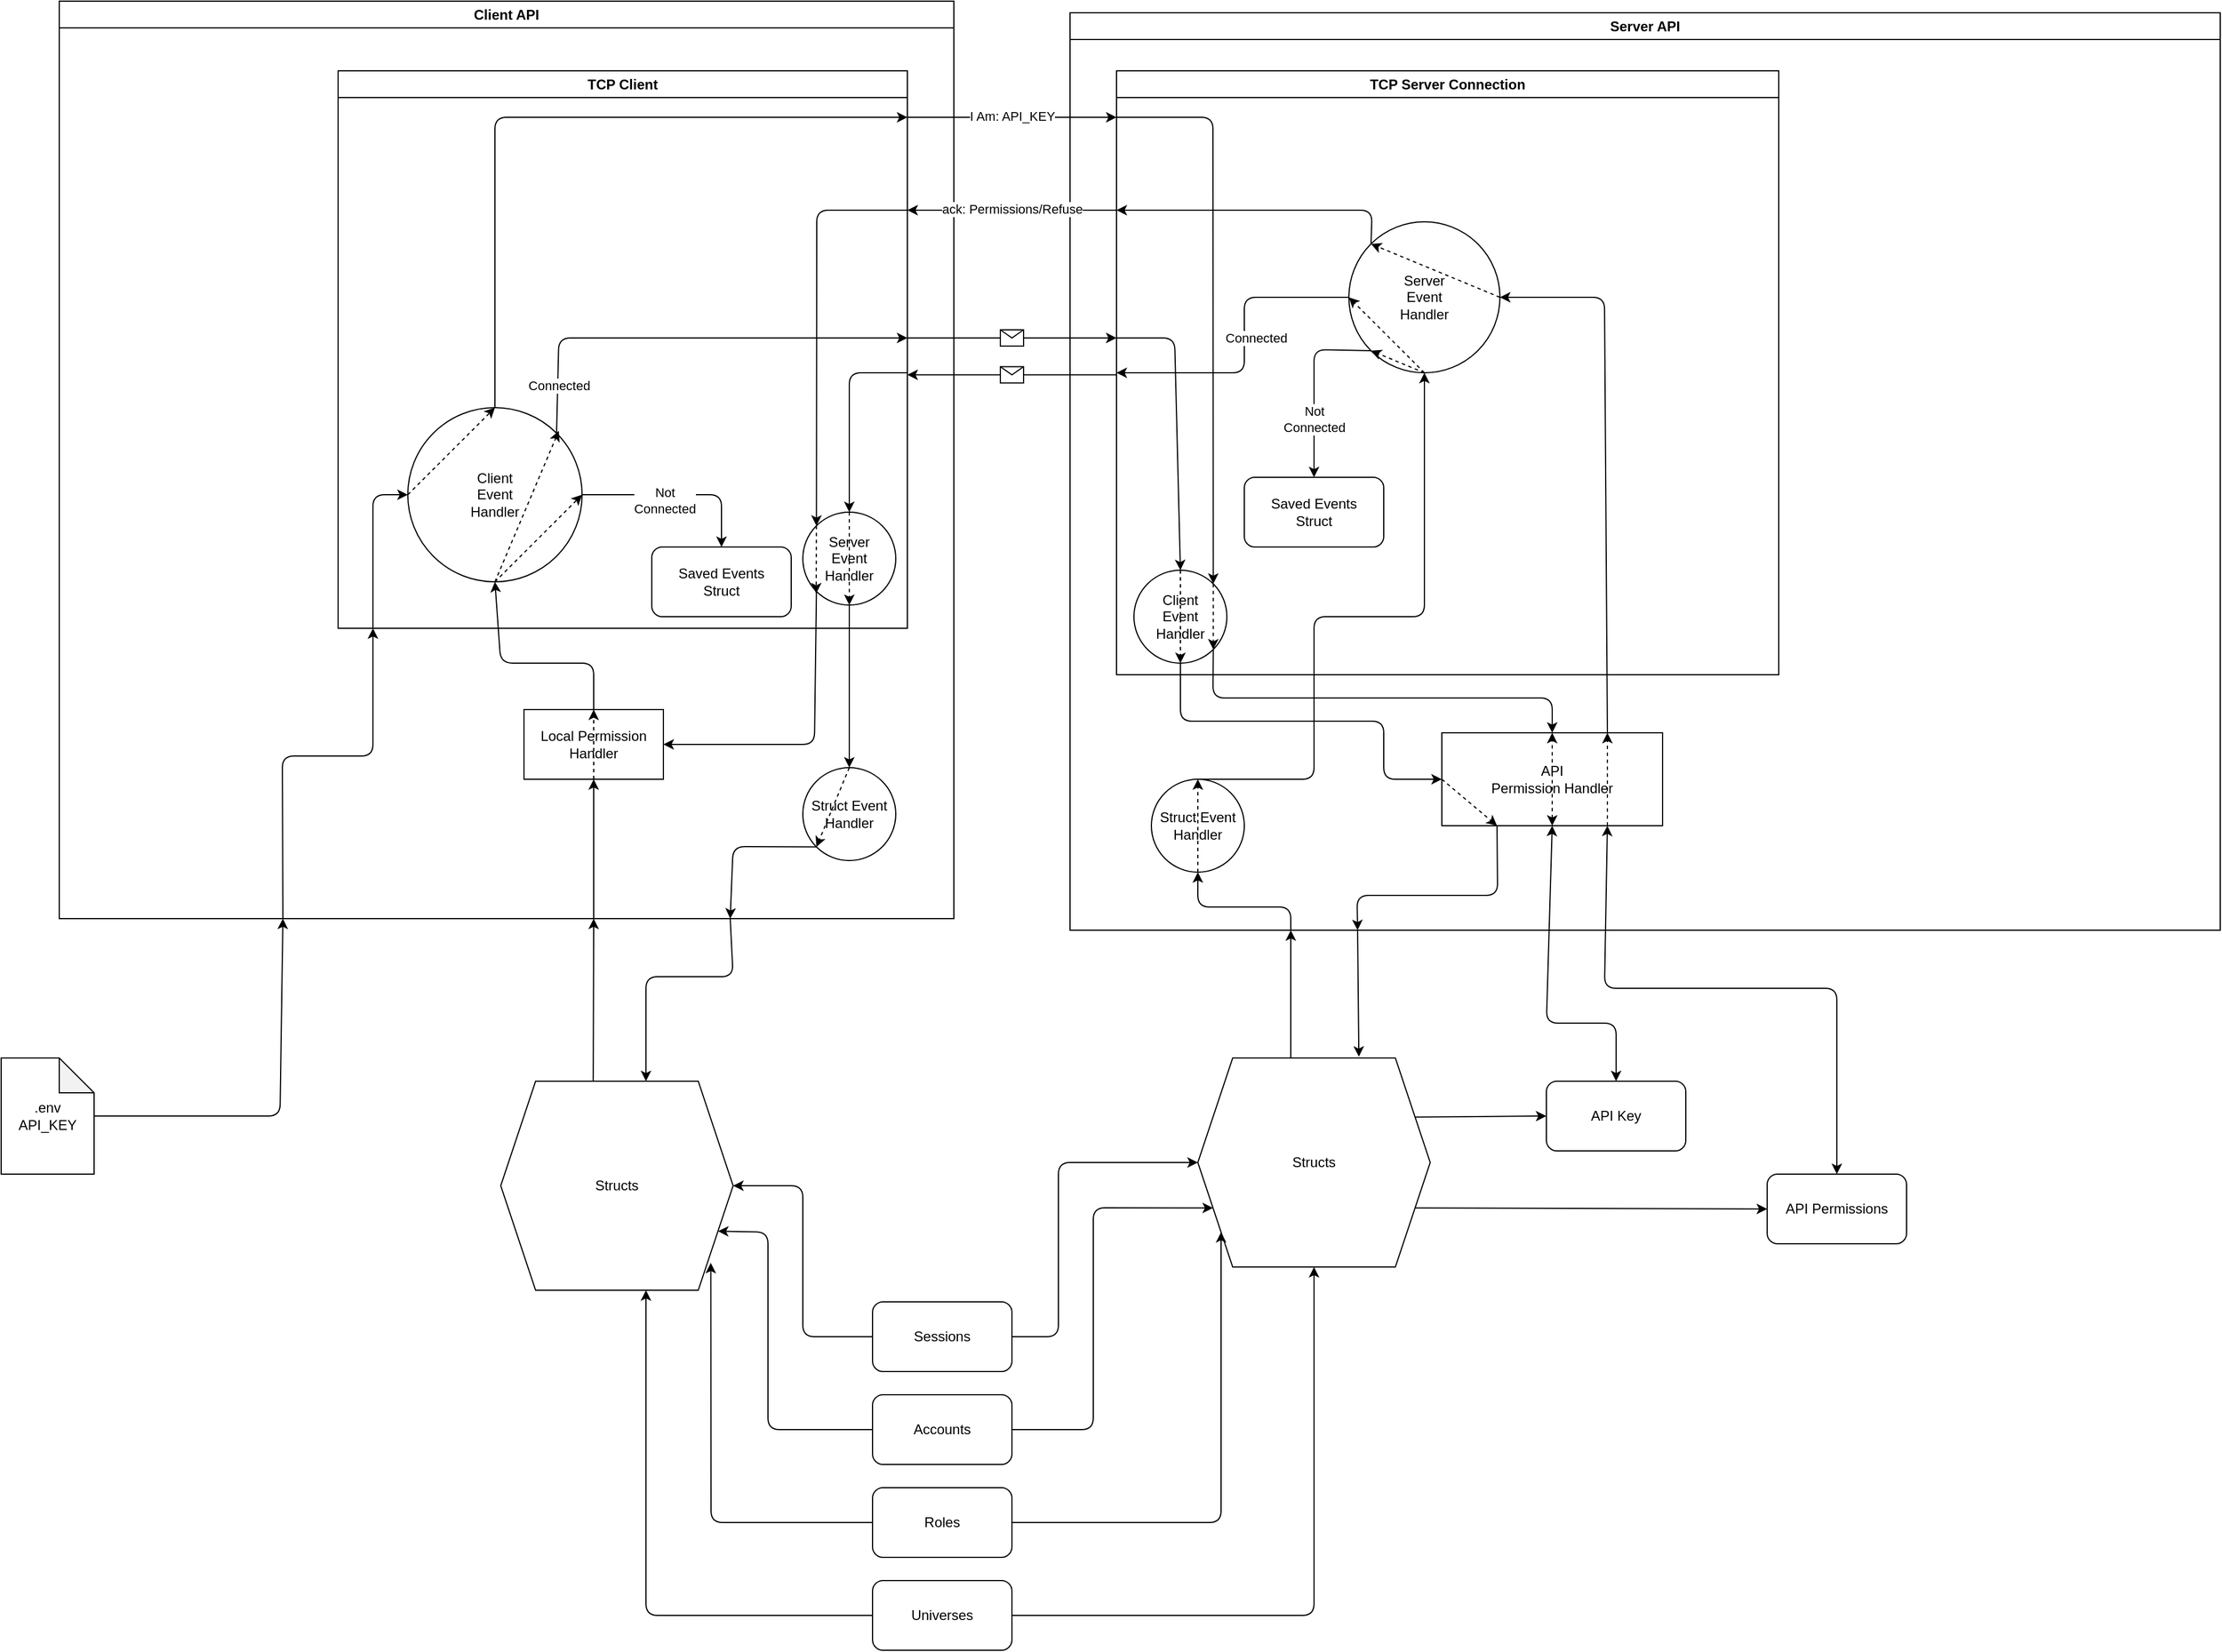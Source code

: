 <mxfile>
    <diagram id="0Ge_vEWR1y6kYX0ik1sp" name="Page-1">
        <mxGraphModel dx="4142" dy="1406" grid="1" gridSize="10" guides="1" tooltips="1" connect="1" arrows="1" fold="1" page="1" pageScale="1" pageWidth="850" pageHeight="1100" math="0" shadow="0">
            <root>
                <mxCell id="0"/>
                <mxCell id="1" parent="0"/>
                <mxCell id="25" style="edgeStyle=none;html=1;exitX=0.75;exitY=1;exitDx=0;exitDy=0;entryX=0.625;entryY=0;entryDx=0;entryDy=0;" parent="1" source="5" target="8" edge="1">
                    <mxGeometry relative="1" as="geometry">
                        <Array as="points">
                            <mxPoint x="-850" y="870"/>
                            <mxPoint x="-925" y="870"/>
                        </Array>
                    </mxGeometry>
                </mxCell>
                <mxCell id="5" value="Client API" style="swimlane;whiteSpace=wrap;html=1;" parent="1" vertex="1">
                    <mxGeometry x="-1430" y="30" width="770" height="790" as="geometry"/>
                </mxCell>
                <mxCell id="4" value="TCP Client" style="swimlane;whiteSpace=wrap;html=1;" parent="5" vertex="1">
                    <mxGeometry x="240" y="60" width="490" height="480" as="geometry"/>
                </mxCell>
                <mxCell id="115" style="edgeStyle=none;html=1;entryX=0.5;entryY=0;entryDx=0;entryDy=0;exitX=1;exitY=0.5;exitDx=0;exitDy=0;" parent="4" source="33" target="159" edge="1">
                    <mxGeometry relative="1" as="geometry">
                        <Array as="points">
                            <mxPoint x="260" y="365"/>
                            <mxPoint x="330" y="365"/>
                        </Array>
                        <mxPoint x="309.12" y="414.4" as="targetPoint"/>
                    </mxGeometry>
                </mxCell>
                <mxCell id="116" value="Not&lt;br&gt;Connected" style="edgeLabel;html=1;align=center;verticalAlign=middle;resizable=0;points=[];" parent="115" vertex="1" connectable="0">
                    <mxGeometry x="-0.23" relative="1" as="geometry">
                        <mxPoint x="7" y="5" as="offset"/>
                    </mxGeometry>
                </mxCell>
                <mxCell id="33" value="Client&lt;br&gt;Event&lt;br&gt;Handler" style="ellipse;whiteSpace=wrap;html=1;aspect=fixed;" parent="4" vertex="1">
                    <mxGeometry x="60" y="290" width="150" height="150" as="geometry"/>
                </mxCell>
                <mxCell id="102" value="" style="endArrow=classic;html=1;entryX=0.5;entryY=0;entryDx=0;entryDy=0;" parent="4" target="100" edge="1">
                    <mxGeometry width="50" height="50" relative="1" as="geometry">
                        <mxPoint x="490" y="260" as="sourcePoint"/>
                        <mxPoint x="480" y="290" as="targetPoint"/>
                        <Array as="points">
                            <mxPoint x="440" y="260"/>
                        </Array>
                    </mxGeometry>
                </mxCell>
                <mxCell id="100" value="Server&lt;br&gt;Event&lt;br&gt;Handler" style="ellipse;whiteSpace=wrap;html=1;aspect=fixed;" parent="4" vertex="1">
                    <mxGeometry x="400" y="380" width="80" height="80" as="geometry"/>
                </mxCell>
                <mxCell id="107" style="edgeStyle=none;html=1;exitX=1;exitY=0.25;exitDx=0;exitDy=0;entryX=0;entryY=0;entryDx=0;entryDy=0;" parent="4" source="4" target="100" edge="1">
                    <mxGeometry relative="1" as="geometry">
                        <Array as="points">
                            <mxPoint x="412" y="120"/>
                        </Array>
                    </mxGeometry>
                </mxCell>
                <mxCell id="121" style="edgeStyle=none;html=1;entryX=0;entryY=0.5;entryDx=0;entryDy=0;" parent="4" target="33" edge="1">
                    <mxGeometry relative="1" as="geometry">
                        <mxPoint x="30" y="480" as="sourcePoint"/>
                        <Array as="points">
                            <mxPoint x="30" y="365"/>
                        </Array>
                    </mxGeometry>
                </mxCell>
                <mxCell id="123" style="edgeStyle=none;html=1;exitX=0;exitY=0.5;exitDx=0;exitDy=0;entryX=0.5;entryY=0;entryDx=0;entryDy=0;dashed=1;" parent="4" source="33" target="33" edge="1">
                    <mxGeometry relative="1" as="geometry"/>
                </mxCell>
                <mxCell id="125" style="edgeStyle=none;html=1;exitX=0.5;exitY=1;exitDx=0;exitDy=0;entryX=1;entryY=0.5;entryDx=0;entryDy=0;dashed=1;" parent="4" source="33" target="33" edge="1">
                    <mxGeometry relative="1" as="geometry"/>
                </mxCell>
                <mxCell id="159" value="Saved Events&lt;br&gt;Struct" style="rounded=1;whiteSpace=wrap;html=1;" vertex="1" parent="4">
                    <mxGeometry x="270" y="410" width="120" height="60" as="geometry"/>
                </mxCell>
                <mxCell id="37" style="edgeStyle=none;html=1;entryX=0.5;entryY=1;entryDx=0;entryDy=0;exitX=0.5;exitY=0;exitDx=0;exitDy=0;" parent="5" source="35" target="33" edge="1">
                    <mxGeometry relative="1" as="geometry">
                        <mxPoint x="540" y="610" as="sourcePoint"/>
                        <Array as="points">
                            <mxPoint x="460" y="570"/>
                            <mxPoint x="380" y="570"/>
                        </Array>
                    </mxGeometry>
                </mxCell>
                <mxCell id="35" value="Local Permission Handler" style="rounded=0;whiteSpace=wrap;html=1;" parent="5" vertex="1">
                    <mxGeometry x="400" y="610" width="120" height="60" as="geometry"/>
                </mxCell>
                <mxCell id="80" style="edgeStyle=none;html=1;exitX=0.5;exitY=1;exitDx=0;exitDy=0;entryX=0.5;entryY=0;entryDx=0;entryDy=0;dashed=1;" parent="5" source="35" target="35" edge="1">
                    <mxGeometry relative="1" as="geometry"/>
                </mxCell>
                <mxCell id="105" style="edgeStyle=none;html=1;exitX=0;exitY=1;exitDx=0;exitDy=0;entryX=0.75;entryY=1;entryDx=0;entryDy=0;" parent="5" source="104" target="5" edge="1">
                    <mxGeometry relative="1" as="geometry">
                        <Array as="points">
                            <mxPoint x="580" y="728"/>
                        </Array>
                    </mxGeometry>
                </mxCell>
                <mxCell id="104" value="Struct Event&lt;br&gt;Handler" style="ellipse;whiteSpace=wrap;html=1;aspect=fixed;" parent="5" vertex="1">
                    <mxGeometry x="640" y="660" width="80" height="80" as="geometry"/>
                </mxCell>
                <mxCell id="106" style="edgeStyle=none;html=1;exitX=0.5;exitY=1;exitDx=0;exitDy=0;" parent="5" source="100" target="104" edge="1">
                    <mxGeometry relative="1" as="geometry"/>
                </mxCell>
                <mxCell id="108" style="edgeStyle=none;html=1;exitX=0;exitY=1;exitDx=0;exitDy=0;" parent="5" source="100" target="35" edge="1">
                    <mxGeometry relative="1" as="geometry">
                        <Array as="points">
                            <mxPoint x="650" y="640"/>
                        </Array>
                    </mxGeometry>
                </mxCell>
                <mxCell id="120" style="edgeStyle=none;html=1;exitX=0.25;exitY=1;exitDx=0;exitDy=0;" parent="5" source="5" edge="1">
                    <mxGeometry relative="1" as="geometry">
                        <mxPoint x="270" y="540" as="targetPoint"/>
                        <Array as="points">
                            <mxPoint x="192" y="650"/>
                            <mxPoint x="270" y="650"/>
                        </Array>
                    </mxGeometry>
                </mxCell>
                <mxCell id="126" style="edgeStyle=none;html=1;exitX=0.5;exitY=0;exitDx=0;exitDy=0;entryX=0;entryY=1;entryDx=0;entryDy=0;dashed=1;" parent="5" source="104" target="104" edge="1">
                    <mxGeometry relative="1" as="geometry"/>
                </mxCell>
                <mxCell id="27" style="edgeStyle=none;html=1;exitX=0.25;exitY=1;exitDx=0;exitDy=0;entryX=0.693;entryY=-0.006;entryDx=0;entryDy=0;entryPerimeter=0;" parent="1" source="6" target="9" edge="1">
                    <mxGeometry relative="1" as="geometry"/>
                </mxCell>
                <mxCell id="6" value="Server API" style="swimlane;whiteSpace=wrap;html=1;" parent="1" vertex="1">
                    <mxGeometry x="-560" y="40" width="990" height="790" as="geometry"/>
                </mxCell>
                <mxCell id="7" value="TCP Server Connection" style="swimlane;whiteSpace=wrap;html=1;" parent="6" vertex="1">
                    <mxGeometry x="40" y="50" width="570" height="520" as="geometry"/>
                </mxCell>
                <mxCell id="128" style="edgeStyle=none;html=1;exitX=0;exitY=0;exitDx=0;exitDy=0;" parent="7" source="34" edge="1">
                    <mxGeometry relative="1" as="geometry">
                        <mxPoint y="120" as="targetPoint"/>
                        <Array as="points">
                            <mxPoint x="220" y="120"/>
                        </Array>
                    </mxGeometry>
                </mxCell>
                <mxCell id="132" style="edgeStyle=none;html=1;exitX=0;exitY=1;exitDx=0;exitDy=0;entryX=0.5;entryY=0;entryDx=0;entryDy=0;" parent="7" source="34" target="160" edge="1">
                    <mxGeometry relative="1" as="geometry">
                        <Array as="points">
                            <mxPoint x="170" y="240"/>
                        </Array>
                        <mxPoint x="170" y="330" as="targetPoint"/>
                    </mxGeometry>
                </mxCell>
                <mxCell id="134" value="Not&lt;br&gt;Connected" style="edgeLabel;html=1;align=center;verticalAlign=middle;resizable=0;points=[];" parent="132" vertex="1" connectable="0">
                    <mxGeometry x="-0.24" y="-1" relative="1" as="geometry">
                        <mxPoint x="1" y="48" as="offset"/>
                    </mxGeometry>
                </mxCell>
                <mxCell id="34" value="Server&lt;br&gt;Event&lt;br&gt;Handler" style="ellipse;whiteSpace=wrap;html=1;aspect=fixed;" parent="7" vertex="1">
                    <mxGeometry x="200" y="130" width="130" height="130" as="geometry"/>
                </mxCell>
                <mxCell id="111" value="Client&lt;br&gt;Event&lt;br&gt;Handler" style="ellipse;whiteSpace=wrap;html=1;aspect=fixed;" parent="7" vertex="1">
                    <mxGeometry x="15" y="430" width="80" height="80" as="geometry"/>
                </mxCell>
                <mxCell id="127" style="edgeStyle=none;html=1;exitX=0.5;exitY=0;exitDx=0;exitDy=0;entryX=0.5;entryY=1;entryDx=0;entryDy=0;dashed=1;" parent="7" source="111" target="111" edge="1">
                    <mxGeometry relative="1" as="geometry"/>
                </mxCell>
                <mxCell id="131" style="edgeStyle=none;html=1;exitX=1;exitY=0.5;exitDx=0;exitDy=0;entryX=0;entryY=0;entryDx=0;entryDy=0;dashed=1;" parent="7" source="34" target="34" edge="1">
                    <mxGeometry relative="1" as="geometry"/>
                </mxCell>
                <mxCell id="139" style="edgeStyle=none;html=1;exitX=0.5;exitY=1;exitDx=0;exitDy=0;entryX=0;entryY=0.5;entryDx=0;entryDy=0;dashed=1;" parent="7" source="34" target="34" edge="1">
                    <mxGeometry relative="1" as="geometry"/>
                </mxCell>
                <mxCell id="140" style="edgeStyle=none;html=1;exitX=0.5;exitY=1;exitDx=0;exitDy=0;entryX=0;entryY=1;entryDx=0;entryDy=0;dashed=1;" parent="7" source="34" target="34" edge="1">
                    <mxGeometry relative="1" as="geometry"/>
                </mxCell>
                <mxCell id="143" style="edgeStyle=none;html=1;exitX=1;exitY=0;exitDx=0;exitDy=0;entryX=1;entryY=1;entryDx=0;entryDy=0;dashed=1;" parent="7" source="111" target="111" edge="1">
                    <mxGeometry relative="1" as="geometry"/>
                </mxCell>
                <mxCell id="160" value="Saved Events&lt;br&gt;Struct" style="rounded=1;whiteSpace=wrap;html=1;" vertex="1" parent="7">
                    <mxGeometry x="110" y="350" width="120" height="60" as="geometry"/>
                </mxCell>
                <mxCell id="144" style="edgeStyle=none;html=1;exitX=0.25;exitY=1;exitDx=0;exitDy=0;entryX=0.25;entryY=1;entryDx=0;entryDy=0;" parent="6" source="94" target="6" edge="1">
                    <mxGeometry relative="1" as="geometry">
                        <Array as="points">
                            <mxPoint x="368" y="760"/>
                            <mxPoint x="247" y="760"/>
                        </Array>
                    </mxGeometry>
                </mxCell>
                <mxCell id="154" style="edgeStyle=none;html=1;exitX=0.75;exitY=0;exitDx=0;exitDy=0;entryX=1;entryY=0.5;entryDx=0;entryDy=0;" parent="6" source="94" target="34" edge="1">
                    <mxGeometry relative="1" as="geometry">
                        <Array as="points">
                            <mxPoint x="460" y="245"/>
                        </Array>
                    </mxGeometry>
                </mxCell>
                <mxCell id="94" value="API&lt;br&gt;Permission Handler" style="rounded=0;whiteSpace=wrap;html=1;" parent="6" vertex="1">
                    <mxGeometry x="320" y="620" width="190" height="80" as="geometry"/>
                </mxCell>
                <mxCell id="119" style="edgeStyle=none;html=1;exitX=0.5;exitY=1;exitDx=0;exitDy=0;entryX=0;entryY=0.5;entryDx=0;entryDy=0;" parent="6" source="111" target="94" edge="1">
                    <mxGeometry relative="1" as="geometry">
                        <Array as="points">
                            <mxPoint x="95" y="610"/>
                            <mxPoint x="270" y="610"/>
                            <mxPoint x="270" y="660"/>
                        </Array>
                    </mxGeometry>
                </mxCell>
                <mxCell id="138" style="edgeStyle=none;html=1;exitX=0.5;exitY=0;exitDx=0;exitDy=0;entryX=0.5;entryY=1;entryDx=0;entryDy=0;" parent="6" source="135" target="34" edge="1">
                    <mxGeometry relative="1" as="geometry">
                        <Array as="points">
                            <mxPoint x="210" y="660"/>
                            <mxPoint x="210" y="520"/>
                            <mxPoint x="305" y="520"/>
                        </Array>
                    </mxGeometry>
                </mxCell>
                <mxCell id="135" value="Struct Event&lt;br&gt;Handler" style="ellipse;whiteSpace=wrap;html=1;aspect=fixed;" parent="6" vertex="1">
                    <mxGeometry x="70" y="660" width="80" height="80" as="geometry"/>
                </mxCell>
                <mxCell id="137" style="edgeStyle=none;html=1;exitX=0.5;exitY=1;exitDx=0;exitDy=0;entryX=0.5;entryY=0;entryDx=0;entryDy=0;dashed=1;" parent="6" source="135" target="135" edge="1">
                    <mxGeometry relative="1" as="geometry"/>
                </mxCell>
                <mxCell id="145" style="edgeStyle=none;html=1;exitX=0;exitY=0.5;exitDx=0;exitDy=0;entryX=0.25;entryY=1;entryDx=0;entryDy=0;dashed=1;" parent="6" source="94" target="94" edge="1">
                    <mxGeometry relative="1" as="geometry"/>
                </mxCell>
                <mxCell id="151" style="edgeStyle=none;html=1;exitX=0.5;exitY=1;exitDx=0;exitDy=0;entryX=0.5;entryY=0;entryDx=0;entryDy=0;dashed=1;endArrow=classic;startArrow=classic;" parent="6" source="94" target="94" edge="1">
                    <mxGeometry relative="1" as="geometry"/>
                </mxCell>
                <mxCell id="152" style="edgeStyle=none;html=1;exitX=0.75;exitY=1;exitDx=0;exitDy=0;entryX=0.75;entryY=0;entryDx=0;entryDy=0;dashed=1;" parent="6" source="94" target="94" edge="1">
                    <mxGeometry relative="1" as="geometry"/>
                </mxCell>
                <mxCell id="153" style="edgeStyle=none;html=1;exitX=1;exitY=1;exitDx=0;exitDy=0;entryX=0.5;entryY=0;entryDx=0;entryDy=0;" parent="6" source="111" target="94" edge="1">
                    <mxGeometry relative="1" as="geometry">
                        <Array as="points">
                            <mxPoint x="123" y="590"/>
                            <mxPoint x="415" y="590"/>
                        </Array>
                    </mxGeometry>
                </mxCell>
                <mxCell id="8" value="Structs" style="shape=hexagon;perimeter=hexagonPerimeter2;whiteSpace=wrap;html=1;fixedSize=1;size=30;" parent="1" vertex="1">
                    <mxGeometry x="-1050" y="960" width="200" height="180" as="geometry"/>
                </mxCell>
                <mxCell id="16" style="edgeStyle=none;html=1;exitX=1;exitY=0.25;exitDx=0;exitDy=0;entryX=0;entryY=0.5;entryDx=0;entryDy=0;" parent="1" source="9" target="10" edge="1">
                    <mxGeometry relative="1" as="geometry"/>
                </mxCell>
                <mxCell id="17" style="edgeStyle=none;html=1;exitX=1;exitY=0.75;exitDx=0;exitDy=0;entryX=0;entryY=0.5;entryDx=0;entryDy=0;" parent="1" source="9" target="12" edge="1">
                    <mxGeometry relative="1" as="geometry"/>
                </mxCell>
                <mxCell id="26" style="edgeStyle=none;html=1;exitX=0.4;exitY=-0.003;exitDx=0;exitDy=0;exitPerimeter=0;" parent="1" source="9" edge="1">
                    <mxGeometry relative="1" as="geometry">
                        <mxPoint x="-370" y="830" as="targetPoint"/>
                    </mxGeometry>
                </mxCell>
                <mxCell id="9" value="Structs" style="shape=hexagon;perimeter=hexagonPerimeter2;whiteSpace=wrap;html=1;fixedSize=1;size=30;" parent="1" vertex="1">
                    <mxGeometry x="-450" y="940" width="200" height="180" as="geometry"/>
                </mxCell>
                <mxCell id="10" value="API Key" style="rounded=1;whiteSpace=wrap;html=1;" parent="1" vertex="1">
                    <mxGeometry x="-150" y="960" width="120" height="60" as="geometry"/>
                </mxCell>
                <mxCell id="12" value="API Permissions" style="rounded=1;whiteSpace=wrap;html=1;" parent="1" vertex="1">
                    <mxGeometry x="40" y="1040" width="120" height="60" as="geometry"/>
                </mxCell>
                <mxCell id="20" style="edgeStyle=none;html=1;entryX=0.25;entryY=1;entryDx=0;entryDy=0;" parent="1" source="19" target="5" edge="1">
                    <mxGeometry relative="1" as="geometry">
                        <Array as="points">
                            <mxPoint x="-1240" y="990"/>
                        </Array>
                    </mxGeometry>
                </mxCell>
                <mxCell id="19" value=".env&lt;br&gt;API_KEY" style="shape=note;whiteSpace=wrap;html=1;backgroundOutline=1;darkOpacity=0.05;" parent="1" vertex="1">
                    <mxGeometry x="-1480" y="940" width="80" height="100" as="geometry"/>
                </mxCell>
                <mxCell id="28" value="" style="endArrow=classic;html=1;" parent="1" edge="1">
                    <mxGeometry width="50" height="50" relative="1" as="geometry">
                        <mxPoint x="-700" y="130" as="sourcePoint"/>
                        <mxPoint x="-520" y="130" as="targetPoint"/>
                    </mxGeometry>
                </mxCell>
                <mxCell id="30" value="I Am: API_KEY" style="edgeLabel;html=1;align=center;verticalAlign=middle;resizable=0;points=[];" parent="28" vertex="1" connectable="0">
                    <mxGeometry x="-0.169" y="1" relative="1" as="geometry">
                        <mxPoint x="15" as="offset"/>
                    </mxGeometry>
                </mxCell>
                <mxCell id="31" style="edgeStyle=none;html=1;entryX=1;entryY=0.25;entryDx=0;entryDy=0;" parent="1" target="4" edge="1">
                    <mxGeometry relative="1" as="geometry">
                        <mxPoint x="-520" y="210" as="sourcePoint"/>
                    </mxGeometry>
                </mxCell>
                <mxCell id="32" value="ack: Permissions/Refuse" style="edgeLabel;html=1;align=center;verticalAlign=middle;resizable=0;points=[];" parent="31" vertex="1" connectable="0">
                    <mxGeometry x="0.333" y="-1" relative="1" as="geometry">
                        <mxPoint x="30" as="offset"/>
                    </mxGeometry>
                </mxCell>
                <mxCell id="66" value="" style="edgeStyle=none;html=1;exitX=0;exitY=0.5;exitDx=0;exitDy=0;entryX=1;entryY=0.75;entryDx=0;entryDy=0;" parent="1" source="41" target="8" edge="1">
                    <mxGeometry x="-0.619" y="69" relative="1" as="geometry">
                        <Array as="points">
                            <mxPoint x="-820" y="1260"/>
                            <mxPoint x="-820" y="1090"/>
                        </Array>
                        <mxPoint as="offset"/>
                    </mxGeometry>
                </mxCell>
                <mxCell id="67" style="edgeStyle=none;html=1;exitX=1;exitY=0.5;exitDx=0;exitDy=0;entryX=0;entryY=0.75;entryDx=0;entryDy=0;" parent="1" source="41" target="9" edge="1">
                    <mxGeometry relative="1" as="geometry">
                        <Array as="points">
                            <mxPoint x="-540" y="1260"/>
                            <mxPoint x="-540" y="1069"/>
                        </Array>
                    </mxGeometry>
                </mxCell>
                <mxCell id="41" value="Accounts" style="rounded=1;whiteSpace=wrap;html=1;" parent="1" vertex="1">
                    <mxGeometry x="-730" y="1230" width="120" height="60" as="geometry"/>
                </mxCell>
                <mxCell id="68" style="edgeStyle=none;html=1;exitX=0;exitY=0.5;exitDx=0;exitDy=0;entryX=0.904;entryY=0.869;entryDx=0;entryDy=0;entryPerimeter=0;" parent="1" source="42" target="8" edge="1">
                    <mxGeometry relative="1" as="geometry">
                        <Array as="points">
                            <mxPoint x="-869" y="1340"/>
                        </Array>
                    </mxGeometry>
                </mxCell>
                <mxCell id="69" style="edgeStyle=none;html=1;exitX=1;exitY=0.5;exitDx=0;exitDy=0;entryX=0.1;entryY=0.833;entryDx=0;entryDy=0;entryPerimeter=0;" parent="1" source="42" target="9" edge="1">
                    <mxGeometry relative="1" as="geometry">
                        <Array as="points">
                            <mxPoint x="-430" y="1340"/>
                        </Array>
                    </mxGeometry>
                </mxCell>
                <mxCell id="42" value="Roles" style="rounded=1;whiteSpace=wrap;html=1;" parent="1" vertex="1">
                    <mxGeometry x="-730" y="1310" width="120" height="60" as="geometry"/>
                </mxCell>
                <mxCell id="70" style="edgeStyle=none;html=1;exitX=0;exitY=0.5;exitDx=0;exitDy=0;entryX=0.625;entryY=1;entryDx=0;entryDy=0;" parent="1" source="43" target="8" edge="1">
                    <mxGeometry relative="1" as="geometry">
                        <Array as="points">
                            <mxPoint x="-925" y="1420"/>
                        </Array>
                    </mxGeometry>
                </mxCell>
                <mxCell id="72" style="edgeStyle=none;html=1;exitX=1;exitY=0.5;exitDx=0;exitDy=0;" parent="1" source="43" target="9" edge="1">
                    <mxGeometry relative="1" as="geometry">
                        <Array as="points">
                            <mxPoint x="-350" y="1420"/>
                        </Array>
                    </mxGeometry>
                </mxCell>
                <mxCell id="43" value="Universes" style="rounded=1;whiteSpace=wrap;html=1;" parent="1" vertex="1">
                    <mxGeometry x="-730" y="1390" width="120" height="60" as="geometry"/>
                </mxCell>
                <mxCell id="64" style="edgeStyle=none;html=1;exitX=0;exitY=0.5;exitDx=0;exitDy=0;entryX=1;entryY=0.5;entryDx=0;entryDy=0;" parent="1" source="44" target="8" edge="1">
                    <mxGeometry relative="1" as="geometry">
                        <Array as="points">
                            <mxPoint x="-790" y="1180"/>
                            <mxPoint x="-790" y="1050"/>
                        </Array>
                    </mxGeometry>
                </mxCell>
                <mxCell id="65" style="edgeStyle=none;html=1;exitX=1;exitY=0.5;exitDx=0;exitDy=0;entryX=0;entryY=0.5;entryDx=0;entryDy=0;" parent="1" source="44" target="9" edge="1">
                    <mxGeometry relative="1" as="geometry">
                        <Array as="points">
                            <mxPoint x="-570" y="1180"/>
                            <mxPoint x="-570" y="1030"/>
                        </Array>
                    </mxGeometry>
                </mxCell>
                <mxCell id="44" value="Sessions" style="rounded=1;whiteSpace=wrap;html=1;" parent="1" vertex="1">
                    <mxGeometry x="-730" y="1150" width="120" height="60" as="geometry"/>
                </mxCell>
                <mxCell id="92" value="" style="endArrow=classic;html=1;" parent="1" edge="1">
                    <mxGeometry relative="1" as="geometry">
                        <mxPoint x="-520" y="351.74" as="sourcePoint"/>
                        <mxPoint x="-700" y="351.74" as="targetPoint"/>
                    </mxGeometry>
                </mxCell>
                <mxCell id="93" value="" style="shape=message;html=1;outlineConnect=0;" parent="92" vertex="1">
                    <mxGeometry width="20" height="14" relative="1" as="geometry">
                        <mxPoint x="-10" y="-7" as="offset"/>
                    </mxGeometry>
                </mxCell>
                <mxCell id="90" value="" style="endArrow=classic;html=1;" parent="1" edge="1">
                    <mxGeometry relative="1" as="geometry">
                        <mxPoint x="-700" y="320" as="sourcePoint"/>
                        <mxPoint x="-520" y="320" as="targetPoint"/>
                    </mxGeometry>
                </mxCell>
                <mxCell id="91" value="" style="shape=message;html=1;outlineConnect=0;" parent="90" vertex="1">
                    <mxGeometry width="20" height="14" relative="1" as="geometry">
                        <mxPoint x="-10" y="-7" as="offset"/>
                    </mxGeometry>
                </mxCell>
                <mxCell id="109" style="edgeStyle=none;html=1;exitX=0;exitY=0;exitDx=0;exitDy=0;dashed=1;" parent="1" source="100" edge="1">
                    <mxGeometry relative="1" as="geometry">
                        <mxPoint x="-778.5" y="540.0" as="targetPoint"/>
                    </mxGeometry>
                </mxCell>
                <mxCell id="110" style="edgeStyle=none;html=1;exitX=0.5;exitY=0;exitDx=0;exitDy=0;dashed=1;" parent="1" source="100" edge="1">
                    <mxGeometry relative="1" as="geometry">
                        <mxPoint x="-749.982" y="550.0" as="targetPoint"/>
                    </mxGeometry>
                </mxCell>
                <mxCell id="112" style="edgeStyle=none;html=1;exitX=0.5;exitY=0;exitDx=0;exitDy=0;entryX=0.5;entryY=0;entryDx=0;entryDy=0;" parent="1" target="111" edge="1">
                    <mxGeometry relative="1" as="geometry">
                        <mxPoint x="-520" y="320" as="sourcePoint"/>
                        <Array as="points">
                            <mxPoint x="-470" y="320"/>
                        </Array>
                    </mxGeometry>
                </mxCell>
                <mxCell id="113" style="edgeStyle=none;html=1;exitX=1;exitY=0;exitDx=0;exitDy=0;" parent="1" source="33" edge="1">
                    <mxGeometry relative="1" as="geometry">
                        <mxPoint x="-700" y="320" as="targetPoint"/>
                        <Array as="points">
                            <mxPoint x="-1000" y="320"/>
                        </Array>
                    </mxGeometry>
                </mxCell>
                <mxCell id="114" value="Connected" style="edgeLabel;html=1;align=center;verticalAlign=middle;resizable=0;points=[];" parent="113" vertex="1" connectable="0">
                    <mxGeometry x="-0.677" y="1" relative="1" as="geometry">
                        <mxPoint x="1" y="20" as="offset"/>
                    </mxGeometry>
                </mxCell>
                <mxCell id="118" style="edgeStyle=none;html=1;exitX=0;exitY=0.5;exitDx=0;exitDy=0;" parent="1" source="34" edge="1">
                    <mxGeometry relative="1" as="geometry">
                        <mxPoint x="-520" y="350" as="targetPoint"/>
                        <Array as="points">
                            <mxPoint x="-410" y="285"/>
                            <mxPoint x="-410" y="350"/>
                        </Array>
                    </mxGeometry>
                </mxCell>
                <mxCell id="133" value="Connected" style="edgeLabel;html=1;align=center;verticalAlign=middle;resizable=0;points=[];" parent="118" vertex="1" connectable="0">
                    <mxGeometry x="-0.267" y="-3" relative="1" as="geometry">
                        <mxPoint x="13" y="28" as="offset"/>
                    </mxGeometry>
                </mxCell>
                <mxCell id="122" style="edgeStyle=none;html=1;exitX=0.5;exitY=0;exitDx=0;exitDy=0;" parent="1" source="33" edge="1">
                    <mxGeometry relative="1" as="geometry">
                        <mxPoint x="-700" y="130.0" as="targetPoint"/>
                        <Array as="points">
                            <mxPoint x="-1055" y="130"/>
                        </Array>
                    </mxGeometry>
                </mxCell>
                <mxCell id="124" style="edgeStyle=none;html=1;exitX=0.5;exitY=1;exitDx=0;exitDy=0;dashed=1;" parent="1" source="33" edge="1">
                    <mxGeometry relative="1" as="geometry">
                        <mxPoint x="-1000" y="400" as="targetPoint"/>
                    </mxGeometry>
                </mxCell>
                <mxCell id="136" style="edgeStyle=none;html=1;entryX=0.5;entryY=1;entryDx=0;entryDy=0;" parent="1" target="135" edge="1">
                    <mxGeometry relative="1" as="geometry">
                        <mxPoint x="-370" y="830" as="sourcePoint"/>
                        <Array as="points">
                            <mxPoint x="-370" y="810"/>
                            <mxPoint x="-450" y="810"/>
                        </Array>
                    </mxGeometry>
                </mxCell>
                <mxCell id="141" style="edgeStyle=none;html=1;exitX=1;exitY=0;exitDx=0;exitDy=0;entryX=1;entryY=0;entryDx=0;entryDy=0;" parent="1" target="111" edge="1">
                    <mxGeometry relative="1" as="geometry">
                        <mxPoint x="-520" y="130.0" as="sourcePoint"/>
                        <Array as="points">
                            <mxPoint x="-437" y="130"/>
                        </Array>
                    </mxGeometry>
                </mxCell>
                <mxCell id="149" value="" style="endArrow=classic;startArrow=classic;html=1;exitX=0.5;exitY=0;exitDx=0;exitDy=0;entryX=0.5;entryY=1;entryDx=0;entryDy=0;" parent="1" source="10" target="94" edge="1">
                    <mxGeometry width="50" height="50" relative="1" as="geometry">
                        <mxPoint x="-150" y="940" as="sourcePoint"/>
                        <mxPoint x="-100" y="890" as="targetPoint"/>
                        <Array as="points">
                            <mxPoint x="-90" y="910"/>
                            <mxPoint x="-150" y="910"/>
                        </Array>
                    </mxGeometry>
                </mxCell>
                <mxCell id="150" value="" style="endArrow=classic;startArrow=classic;html=1;exitX=0.5;exitY=0;exitDx=0;exitDy=0;entryX=0.75;entryY=1;entryDx=0;entryDy=0;" parent="1" source="12" target="94" edge="1">
                    <mxGeometry width="50" height="50" relative="1" as="geometry">
                        <mxPoint x="76.54" y="980.0" as="sourcePoint"/>
                        <mxPoint x="30.002" y="760" as="targetPoint"/>
                        <Array as="points">
                            <mxPoint x="100" y="880"/>
                            <mxPoint x="-100" y="880"/>
                        </Array>
                    </mxGeometry>
                </mxCell>
                <mxCell id="157" style="edgeStyle=none;html=1;exitX=0.398;exitY=0.003;exitDx=0;exitDy=0;exitPerimeter=0;" parent="1" source="8" edge="1">
                    <mxGeometry relative="1" as="geometry">
                        <mxPoint x="-970" y="820" as="targetPoint"/>
                        <mxPoint x="-975" y="960" as="sourcePoint"/>
                    </mxGeometry>
                </mxCell>
                <mxCell id="158" style="edgeStyle=none;html=1;entryX=0.5;entryY=1;entryDx=0;entryDy=0;" parent="1" target="35" edge="1">
                    <mxGeometry relative="1" as="geometry">
                        <mxPoint x="-970" y="820" as="sourcePoint"/>
                    </mxGeometry>
                </mxCell>
            </root>
        </mxGraphModel>
    </diagram>
</mxfile>